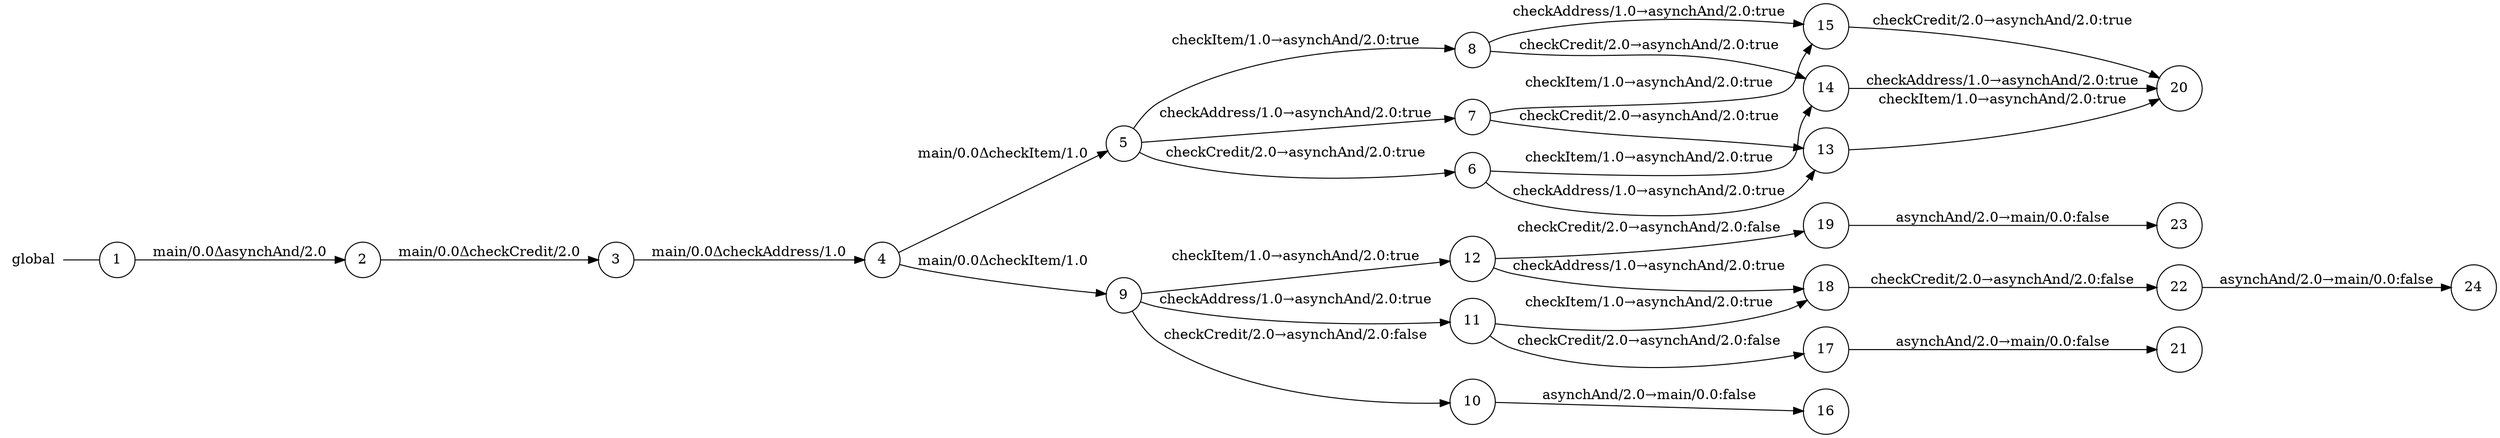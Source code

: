 digraph global {
	rankdir="LR";
	n_0 [label="global", shape="plaintext"];
	n_1 [id="20", shape=circle, label="20"];
	n_2 [id="23", shape=circle, label="23"];
	n_3 [id="5", shape=circle, label="5"];
	n_4 [id="15", shape=circle, label="15"];
	n_5 [id="19", shape=circle, label="19"];
	n_6 [id="12", shape=circle, label="12"];
	n_7 [id="11", shape=circle, label="11"];
	n_8 [id="17", shape=circle, label="17"];
	n_9 [id="18", shape=circle, label="18"];
	n_10 [id="14", shape=circle, label="14"];
	n_11 [id="6", shape=circle, label="6"];
	n_12 [id="13", shape=circle, label="13"];
	n_13 [id="24", shape=circle, label="24"];
	n_14 [id="10", shape=circle, label="10"];
	n_15 [id="22", shape=circle, label="22"];
	n_16 [id="1", shape=circle, label="1"];
	n_0 -> n_16 [arrowhead=none];
	n_17 [id="9", shape=circle, label="9"];
	n_18 [id="2", shape=circle, label="2"];
	n_19 [id="21", shape=circle, label="21"];
	n_20 [id="8", shape=circle, label="8"];
	n_21 [id="4", shape=circle, label="4"];
	n_22 [id="7", shape=circle, label="7"];
	n_23 [id="3", shape=circle, label="3"];
	n_24 [id="16", shape=circle, label="16"];

	n_9 -> n_15 [id="[$e|26]", label="checkCredit/2.0→asynchAnd/2.0:false"];
	n_20 -> n_4 [id="[$e|16]", label="checkAddress/1.0→asynchAnd/2.0:true"];
	n_6 -> n_5 [id="[$e|20]", label="checkCredit/2.0→asynchAnd/2.0:false"];
	n_21 -> n_3 [id="[$e|3]", label="main/0.0ΔcheckItem/1.0"];
	n_17 -> n_14 [id="[$e|8]", label="checkCredit/2.0→asynchAnd/2.0:false"];
	n_23 -> n_21 [id="[$e|2]", label="main/0.0ΔcheckAddress/1.0"];
	n_22 -> n_4 [id="[$e|14]", label="checkItem/1.0→asynchAnd/2.0:true"];
	n_15 -> n_13 [id="[$e|28]", label="asynchAnd/2.0→main/0.0:false"];
	n_3 -> n_20 [id="[$e|6]", label="checkItem/1.0→asynchAnd/2.0:true"];
	n_11 -> n_10 [id="[$e|12]", label="checkItem/1.0→asynchAnd/2.0:true"];
	n_20 -> n_10 [id="[$e|15]", label="checkCredit/2.0→asynchAnd/2.0:true"];
	n_5 -> n_2 [id="[$e|27]", label="asynchAnd/2.0→main/0.0:false"];
	n_3 -> n_22 [id="[$e|5]", label="checkAddress/1.0→asynchAnd/2.0:true"];
	n_11 -> n_12 [id="[$e|11]", label="checkAddress/1.0→asynchAnd/2.0:true"];
	n_6 -> n_9 [id="[$e|21]", label="checkAddress/1.0→asynchAnd/2.0:true"];
	n_17 -> n_7 [id="[$e|9]", label="checkAddress/1.0→asynchAnd/2.0:true"];
	n_8 -> n_19 [id="[$e|25]", label="asynchAnd/2.0→main/0.0:false"];
	n_18 -> n_23 [id="[$e|1]", label="main/0.0ΔcheckCredit/2.0"];
	n_3 -> n_11 [id="[$e|4]", label="checkCredit/2.0→asynchAnd/2.0:true"];
	n_7 -> n_8 [id="[$e|18]", label="checkCredit/2.0→asynchAnd/2.0:false"];
	n_22 -> n_12 [id="[$e|13]", label="checkCredit/2.0→asynchAnd/2.0:true"];
	n_4 -> n_1 [id="[$e|24]", label="checkCredit/2.0→asynchAnd/2.0:true"];
	n_14 -> n_24 [id="[$e|17]", label="asynchAnd/2.0→main/0.0:false"];
	n_12 -> n_1 [id="[$e|22]", label="checkItem/1.0→asynchAnd/2.0:true"];
	n_16 -> n_18 [id="[$e|0]", label="main/0.0ΔasynchAnd/2.0"];
	n_10 -> n_1 [id="[$e|23]", label="checkAddress/1.0→asynchAnd/2.0:true"];
	n_21 -> n_17 [id="[$e|7]", label="main/0.0ΔcheckItem/1.0"];
	n_7 -> n_9 [id="[$e|19]", label="checkItem/1.0→asynchAnd/2.0:true"];
	n_17 -> n_6 [id="[$e|10]", label="checkItem/1.0→asynchAnd/2.0:true"];
}
